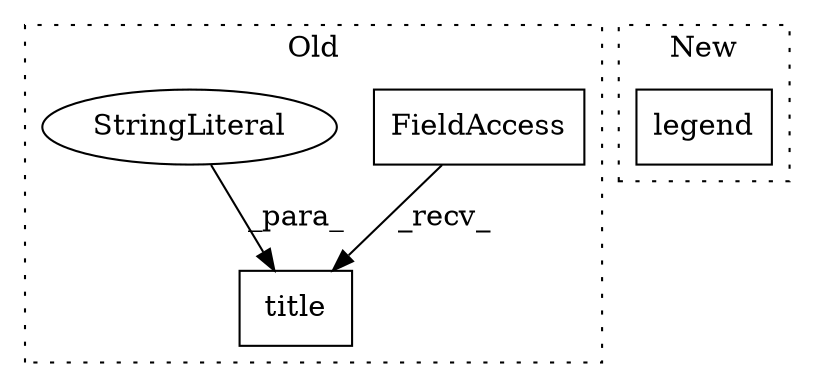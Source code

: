 digraph G {
subgraph cluster0 {
1 [label="title" a="32" s="2062,2073" l="6,1" shape="box"];
3 [label="FieldAccess" a="22" s="2044" l="10" shape="box"];
4 [label="StringLiteral" a="45" s="2068" l="5" shape="ellipse"];
label = "Old";
style="dotted";
}
subgraph cluster1 {
2 [label="legend" a="32" s="2310" l="8" shape="box"];
label = "New";
style="dotted";
}
3 -> 1 [label="_recv_"];
4 -> 1 [label="_para_"];
}